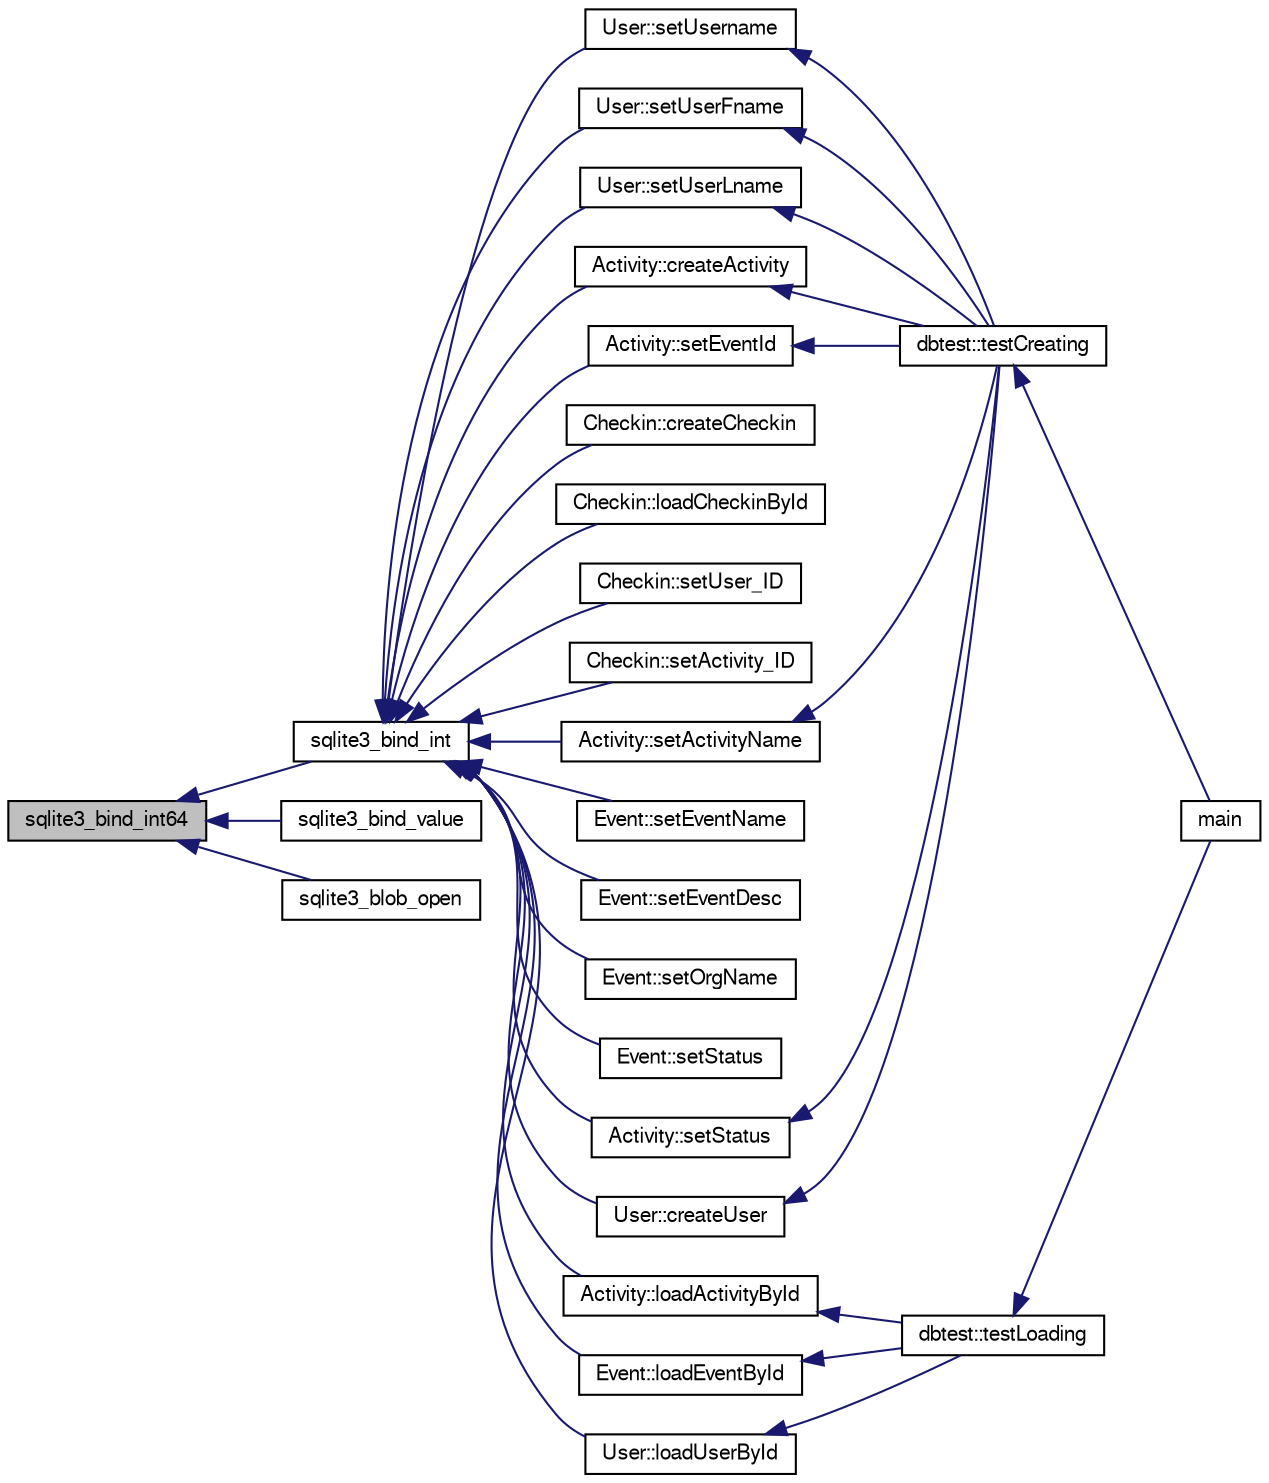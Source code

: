 digraph "sqlite3_bind_int64"
{
  edge [fontname="FreeSans",fontsize="10",labelfontname="FreeSans",labelfontsize="10"];
  node [fontname="FreeSans",fontsize="10",shape=record];
  rankdir="LR";
  Node7180 [label="sqlite3_bind_int64",height=0.2,width=0.4,color="black", fillcolor="grey75", style="filled", fontcolor="black"];
  Node7180 -> Node7181 [dir="back",color="midnightblue",fontsize="10",style="solid",fontname="FreeSans"];
  Node7181 [label="sqlite3_bind_int",height=0.2,width=0.4,color="black", fillcolor="white", style="filled",URL="$sqlite3_8h.html#aa6d5cc21ec0004b2e0bdce3395590aad"];
  Node7181 -> Node7182 [dir="back",color="midnightblue",fontsize="10",style="solid",fontname="FreeSans"];
  Node7182 [label="Activity::createActivity",height=0.2,width=0.4,color="black", fillcolor="white", style="filled",URL="$classActivity.html#a813cc5e52c14ab49b39014c134e3425b"];
  Node7182 -> Node7183 [dir="back",color="midnightblue",fontsize="10",style="solid",fontname="FreeSans"];
  Node7183 [label="dbtest::testCreating",height=0.2,width=0.4,color="black", fillcolor="white", style="filled",URL="$classdbtest.html#a8193e88a7df657069c8a6bd09c8243b7"];
  Node7183 -> Node7184 [dir="back",color="midnightblue",fontsize="10",style="solid",fontname="FreeSans"];
  Node7184 [label="main",height=0.2,width=0.4,color="black", fillcolor="white", style="filled",URL="$test_8cpp.html#ae66f6b31b5ad750f1fe042a706a4e3d4"];
  Node7181 -> Node7185 [dir="back",color="midnightblue",fontsize="10",style="solid",fontname="FreeSans"];
  Node7185 [label="Activity::loadActivityById",height=0.2,width=0.4,color="black", fillcolor="white", style="filled",URL="$classActivity.html#abe4ffb4f08a47212ebf9013259d9e7fd"];
  Node7185 -> Node7186 [dir="back",color="midnightblue",fontsize="10",style="solid",fontname="FreeSans"];
  Node7186 [label="dbtest::testLoading",height=0.2,width=0.4,color="black", fillcolor="white", style="filled",URL="$classdbtest.html#a6f98d82a2c8e2b9040848763504ddae1"];
  Node7186 -> Node7184 [dir="back",color="midnightblue",fontsize="10",style="solid",fontname="FreeSans"];
  Node7181 -> Node7187 [dir="back",color="midnightblue",fontsize="10",style="solid",fontname="FreeSans"];
  Node7187 [label="Activity::setEventId",height=0.2,width=0.4,color="black", fillcolor="white", style="filled",URL="$classActivity.html#adb1d0fd0d08f473e068f0a4086bfa9ca"];
  Node7187 -> Node7183 [dir="back",color="midnightblue",fontsize="10",style="solid",fontname="FreeSans"];
  Node7181 -> Node7188 [dir="back",color="midnightblue",fontsize="10",style="solid",fontname="FreeSans"];
  Node7188 [label="Activity::setActivityName",height=0.2,width=0.4,color="black", fillcolor="white", style="filled",URL="$classActivity.html#a62dc3737b33915a36086f9dd26d16a81"];
  Node7188 -> Node7183 [dir="back",color="midnightblue",fontsize="10",style="solid",fontname="FreeSans"];
  Node7181 -> Node7189 [dir="back",color="midnightblue",fontsize="10",style="solid",fontname="FreeSans"];
  Node7189 [label="Activity::setStatus",height=0.2,width=0.4,color="black", fillcolor="white", style="filled",URL="$classActivity.html#af618135a7738f4d2a7ee147a8ef912ea"];
  Node7189 -> Node7183 [dir="back",color="midnightblue",fontsize="10",style="solid",fontname="FreeSans"];
  Node7181 -> Node7190 [dir="back",color="midnightblue",fontsize="10",style="solid",fontname="FreeSans"];
  Node7190 [label="Checkin::createCheckin",height=0.2,width=0.4,color="black", fillcolor="white", style="filled",URL="$classCheckin.html#a4e40acdf7fff0e607f6de4f24f3a163c"];
  Node7181 -> Node7191 [dir="back",color="midnightblue",fontsize="10",style="solid",fontname="FreeSans"];
  Node7191 [label="Checkin::loadCheckinById",height=0.2,width=0.4,color="black", fillcolor="white", style="filled",URL="$classCheckin.html#a3461f70ea6c68475225f2a07f78a21e0"];
  Node7181 -> Node7192 [dir="back",color="midnightblue",fontsize="10",style="solid",fontname="FreeSans"];
  Node7192 [label="Checkin::setUser_ID",height=0.2,width=0.4,color="black", fillcolor="white", style="filled",URL="$classCheckin.html#a76ab640f4f912876dbebf183db5359c6"];
  Node7181 -> Node7193 [dir="back",color="midnightblue",fontsize="10",style="solid",fontname="FreeSans"];
  Node7193 [label="Checkin::setActivity_ID",height=0.2,width=0.4,color="black", fillcolor="white", style="filled",URL="$classCheckin.html#ab2ff3ec2604ec73a42af25874a00b232"];
  Node7181 -> Node7194 [dir="back",color="midnightblue",fontsize="10",style="solid",fontname="FreeSans"];
  Node7194 [label="Event::loadEventById",height=0.2,width=0.4,color="black", fillcolor="white", style="filled",URL="$classEvent.html#afa66cea33f722dbeecb69cc98fdea055"];
  Node7194 -> Node7186 [dir="back",color="midnightblue",fontsize="10",style="solid",fontname="FreeSans"];
  Node7181 -> Node7195 [dir="back",color="midnightblue",fontsize="10",style="solid",fontname="FreeSans"];
  Node7195 [label="Event::setEventName",height=0.2,width=0.4,color="black", fillcolor="white", style="filled",URL="$classEvent.html#a10596b6ca077df05184e30d62b08729d"];
  Node7181 -> Node7196 [dir="back",color="midnightblue",fontsize="10",style="solid",fontname="FreeSans"];
  Node7196 [label="Event::setEventDesc",height=0.2,width=0.4,color="black", fillcolor="white", style="filled",URL="$classEvent.html#ae36b8377dcae792f1c5c4726024c981b"];
  Node7181 -> Node7197 [dir="back",color="midnightblue",fontsize="10",style="solid",fontname="FreeSans"];
  Node7197 [label="Event::setOrgName",height=0.2,width=0.4,color="black", fillcolor="white", style="filled",URL="$classEvent.html#a19aac0f776bd764563a54977656cf680"];
  Node7181 -> Node7198 [dir="back",color="midnightblue",fontsize="10",style="solid",fontname="FreeSans"];
  Node7198 [label="Event::setStatus",height=0.2,width=0.4,color="black", fillcolor="white", style="filled",URL="$classEvent.html#ab0a6b9285af0f4172eb841e2b80f8972"];
  Node7181 -> Node7199 [dir="back",color="midnightblue",fontsize="10",style="solid",fontname="FreeSans"];
  Node7199 [label="User::createUser",height=0.2,width=0.4,color="black", fillcolor="white", style="filled",URL="$classUser.html#a22ed673939e8cc0a136130b809bba513"];
  Node7199 -> Node7183 [dir="back",color="midnightblue",fontsize="10",style="solid",fontname="FreeSans"];
  Node7181 -> Node7200 [dir="back",color="midnightblue",fontsize="10",style="solid",fontname="FreeSans"];
  Node7200 [label="User::loadUserById",height=0.2,width=0.4,color="black", fillcolor="white", style="filled",URL="$classUser.html#a863377665b7fb83c5547dcf9727f5092"];
  Node7200 -> Node7186 [dir="back",color="midnightblue",fontsize="10",style="solid",fontname="FreeSans"];
  Node7181 -> Node7201 [dir="back",color="midnightblue",fontsize="10",style="solid",fontname="FreeSans"];
  Node7201 [label="User::setUsername",height=0.2,width=0.4,color="black", fillcolor="white", style="filled",URL="$classUser.html#aa0497022a136cb78de785b0a39ae60b1"];
  Node7201 -> Node7183 [dir="back",color="midnightblue",fontsize="10",style="solid",fontname="FreeSans"];
  Node7181 -> Node7202 [dir="back",color="midnightblue",fontsize="10",style="solid",fontname="FreeSans"];
  Node7202 [label="User::setUserFname",height=0.2,width=0.4,color="black", fillcolor="white", style="filled",URL="$classUser.html#a72657eb55cd0ca437b4841a43f19912f"];
  Node7202 -> Node7183 [dir="back",color="midnightblue",fontsize="10",style="solid",fontname="FreeSans"];
  Node7181 -> Node7203 [dir="back",color="midnightblue",fontsize="10",style="solid",fontname="FreeSans"];
  Node7203 [label="User::setUserLname",height=0.2,width=0.4,color="black", fillcolor="white", style="filled",URL="$classUser.html#aa25973387e5afe1aa6f60dd6545e33b5"];
  Node7203 -> Node7183 [dir="back",color="midnightblue",fontsize="10",style="solid",fontname="FreeSans"];
  Node7180 -> Node7204 [dir="back",color="midnightblue",fontsize="10",style="solid",fontname="FreeSans"];
  Node7204 [label="sqlite3_bind_value",height=0.2,width=0.4,color="black", fillcolor="white", style="filled",URL="$sqlite3_8h.html#a962df8800a9e412161fee0add5f7267e"];
  Node7180 -> Node7205 [dir="back",color="midnightblue",fontsize="10",style="solid",fontname="FreeSans"];
  Node7205 [label="sqlite3_blob_open",height=0.2,width=0.4,color="black", fillcolor="white", style="filled",URL="$sqlite3_8h.html#adb8ad839a5bdd62a43785132bc7dd518"];
}
